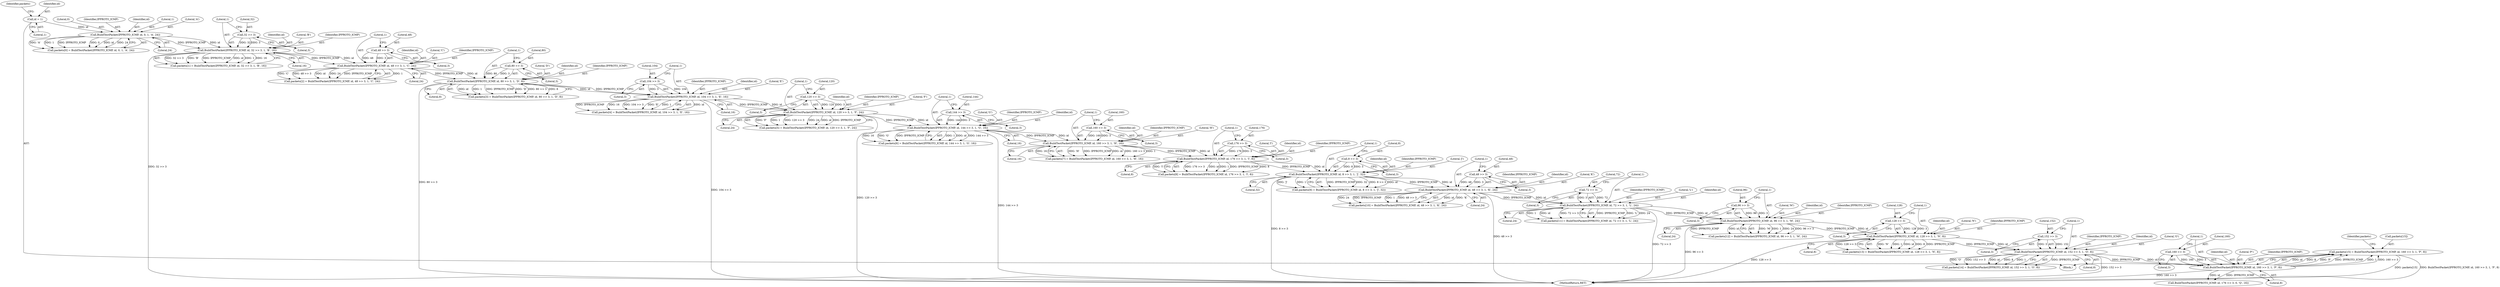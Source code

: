 digraph "0_suricata_4a04f814b15762eb446a5ead4d69d021512df6f8_1@pointer" {
"1000337" [label="(Call,packets[15] = BuildTestPacket(IPPROTO_ICMP, id, 160 >> 3, 1, 'P', 8))"];
"1000341" [label="(Call,BuildTestPacket(IPPROTO_ICMP, id, 160 >> 3, 1, 'P', 8))"];
"1000328" [label="(Call,BuildTestPacket(IPPROTO_ICMP, id, 152 >> 3, 1, 'O', 8))"];
"1000315" [label="(Call,BuildTestPacket(IPPROTO_ICMP, id, 128 >> 3, 1, 'N', 8))"];
"1000302" [label="(Call,BuildTestPacket(IPPROTO_ICMP, id, 96 >> 3, 1, 'M', 24))"];
"1000289" [label="(Call,BuildTestPacket(IPPROTO_ICMP, id, 72 >> 3, 1, 'L', 24))"];
"1000276" [label="(Call,BuildTestPacket(IPPROTO_ICMP, id, 48 >> 3, 1, 'K', 24))"];
"1000263" [label="(Call,BuildTestPacket(IPPROTO_ICMP, id, 8 >> 3, 1, 'J', 32))"];
"1000250" [label="(Call,BuildTestPacket(IPPROTO_ICMP, id, 176 >> 3, 1, 'I', 8))"];
"1000237" [label="(Call,BuildTestPacket(IPPROTO_ICMP, id, 160 >> 3, 1, 'H', 16))"];
"1000224" [label="(Call,BuildTestPacket(IPPROTO_ICMP, id, 144 >> 3, 1, 'G', 16))"];
"1000211" [label="(Call,BuildTestPacket(IPPROTO_ICMP, id, 120 >> 3, 1, 'F', 24))"];
"1000198" [label="(Call,BuildTestPacket(IPPROTO_ICMP, id, 104 >> 3, 1, 'E', 16))"];
"1000185" [label="(Call,BuildTestPacket(IPPROTO_ICMP, id, 80 >> 3, 1, 'D', 8))"];
"1000172" [label="(Call,BuildTestPacket(IPPROTO_ICMP, id, 48 >> 3, 1, 'C', 24))"];
"1000159" [label="(Call,BuildTestPacket(IPPROTO_ICMP, id, 32 >> 3, 1, 'B', 16))"];
"1000148" [label="(Call,BuildTestPacket(IPPROTO_ICMP, id, 0, 1, 'A', 24))"];
"1000135" [label="(Call,id = 1)"];
"1000162" [label="(Call,32 >> 3)"];
"1000175" [label="(Call,48 >> 3)"];
"1000188" [label="(Call,80 >> 3)"];
"1000201" [label="(Call,104 >> 3)"];
"1000214" [label="(Call,120 >> 3)"];
"1000227" [label="(Call,144 >> 3)"];
"1000240" [label="(Call,160 >> 3)"];
"1000253" [label="(Call,176 >> 3)"];
"1000266" [label="(Call,8 >> 3)"];
"1000279" [label="(Call,48 >> 3)"];
"1000292" [label="(Call,72 >> 3)"];
"1000305" [label="(Call,96 >> 3)"];
"1000318" [label="(Call,128 >> 3)"];
"1000331" [label="(Call,152 >> 3)"];
"1000344" [label="(Call,160 >> 3)"];
"1000192" [label="(Literal,'D')"];
"1000172" [label="(Call,BuildTestPacket(IPPROTO_ICMP, id, 48 >> 3, 1, 'C', 24))"];
"1000174" [label="(Identifier,id)"];
"1000293" [label="(Literal,72)"];
"1000317" [label="(Identifier,id)"];
"1000187" [label="(Identifier,id)"];
"1000265" [label="(Identifier,id)"];
"1000309" [label="(Literal,'M')"];
"1000194" [label="(Call,packets[4] = BuildTestPacket(IPPROTO_ICMP, id, 104 >> 3, 1, 'E', 16))"];
"1000175" [label="(Call,48 >> 3)"];
"1000257" [label="(Literal,'I')"];
"1000255" [label="(Literal,3)"];
"1000347" [label="(Literal,1)"];
"1000322" [label="(Literal,'N')"];
"1000277" [label="(Identifier,IPPROTO_ICMP)"];
"1000246" [label="(Call,packets[8] = BuildTestPacket(IPPROTO_ICMP, id, 176 >> 3, 1, 'I', 8))"];
"1000178" [label="(Literal,1)"];
"1000307" [label="(Literal,3)"];
"1000290" [label="(Identifier,IPPROTO_ICMP)"];
"1000269" [label="(Literal,1)"];
"1000346" [label="(Literal,3)"];
"1000144" [label="(Call,packets[0] = BuildTestPacket(IPPROTO_ICMP, id, 0, 1, 'A', 24))"];
"1000216" [label="(Literal,3)"];
"1000151" [label="(Literal,0)"];
"1000165" [label="(Literal,1)"];
"1000213" [label="(Identifier,id)"];
"1000282" [label="(Literal,1)"];
"1000259" [label="(Call,packets[9] = BuildTestPacket(IPPROTO_ICMP, id, 8 >> 3, 1, 'J', 32))"];
"1000202" [label="(Literal,104)"];
"1000239" [label="(Identifier,id)"];
"1000252" [label="(Identifier,id)"];
"1000168" [label="(Call,packets[2] = BuildTestPacket(IPPROTO_ICMP, id, 48 >> 3, 1, 'C', 24))"];
"1000263" [label="(Call,BuildTestPacket(IPPROTO_ICMP, id, 8 >> 3, 1, 'J', 32))"];
"1000224" [label="(Call,BuildTestPacket(IPPROTO_ICMP, id, 144 >> 3, 1, 'G', 16))"];
"1000161" [label="(Identifier,id)"];
"1000352" [label="(Identifier,packets)"];
"1000304" [label="(Identifier,id)"];
"1000217" [label="(Literal,1)"];
"1000186" [label="(Identifier,IPPROTO_ICMP)"];
"1000148" [label="(Call,BuildTestPacket(IPPROTO_ICMP, id, 0, 1, 'A', 24))"];
"1000258" [label="(Literal,8)"];
"1000343" [label="(Identifier,id)"];
"1000176" [label="(Literal,48)"];
"1000267" [label="(Literal,8)"];
"1000306" [label="(Literal,96)"];
"1000220" [label="(Call,packets[6] = BuildTestPacket(IPPROTO_ICMP, id, 144 >> 3, 1, 'G', 16))"];
"1000127" [label="(Block,)"];
"1000341" [label="(Call,BuildTestPacket(IPPROTO_ICMP, id, 160 >> 3, 1, 'P', 8))"];
"1000271" [label="(Literal,32)"];
"1000296" [label="(Literal,'L')"];
"1000336" [label="(Literal,8)"];
"1000243" [label="(Literal,1)"];
"1000295" [label="(Literal,1)"];
"1000199" [label="(Identifier,IPPROTO_ICMP)"];
"1000264" [label="(Identifier,IPPROTO_ICMP)"];
"1000212" [label="(Identifier,IPPROTO_ICMP)"];
"1000280" [label="(Literal,48)"];
"1000190" [label="(Literal,3)"];
"1000200" [label="(Identifier,id)"];
"1000281" [label="(Literal,3)"];
"1000522" [label="(MethodReturn,RET)"];
"1000279" [label="(Call,48 >> 3)"];
"1000240" [label="(Call,160 >> 3)"];
"1000285" [label="(Call,packets[11] = BuildTestPacket(IPPROTO_ICMP, id, 72 >> 3, 1, 'L', 24))"];
"1000278" [label="(Identifier,id)"];
"1000162" [label="(Call,32 >> 3)"];
"1000231" [label="(Literal,'G')"];
"1000140" [label="(Identifier,packets)"];
"1000237" [label="(Call,BuildTestPacket(IPPROTO_ICMP, id, 160 >> 3, 1, 'H', 16))"];
"1000137" [label="(Literal,1)"];
"1000230" [label="(Literal,1)"];
"1000206" [label="(Literal,16)"];
"1000229" [label="(Literal,3)"];
"1000303" [label="(Identifier,IPPROTO_ICMP)"];
"1000276" [label="(Call,BuildTestPacket(IPPROTO_ICMP, id, 48 >> 3, 1, 'K', 24))"];
"1000272" [label="(Call,packets[10] = BuildTestPacket(IPPROTO_ICMP, id, 48 >> 3, 1, 'K', 24))"];
"1000166" [label="(Literal,'B')"];
"1000323" [label="(Literal,8)"];
"1000344" [label="(Call,160 >> 3)"];
"1000292" [label="(Call,72 >> 3)"];
"1000215" [label="(Literal,120)"];
"1000302" [label="(Call,BuildTestPacket(IPPROTO_ICMP, id, 96 >> 3, 1, 'M', 24))"];
"1000315" [label="(Call,BuildTestPacket(IPPROTO_ICMP, id, 128 >> 3, 1, 'N', 8))"];
"1000218" [label="(Literal,'F')"];
"1000185" [label="(Call,BuildTestPacket(IPPROTO_ICMP, id, 80 >> 3, 1, 'D', 8))"];
"1000338" [label="(Call,packets[15])"];
"1000289" [label="(Call,BuildTestPacket(IPPROTO_ICMP, id, 72 >> 3, 1, 'L', 24))"];
"1000205" [label="(Literal,'E')"];
"1000193" [label="(Literal,8)"];
"1000319" [label="(Literal,128)"];
"1000332" [label="(Literal,152)"];
"1000177" [label="(Literal,3)"];
"1000219" [label="(Literal,24)"];
"1000318" [label="(Call,128 >> 3)"];
"1000149" [label="(Identifier,IPPROTO_ICMP)"];
"1000155" [label="(Call,packets[1] = BuildTestPacket(IPPROTO_ICMP, id, 32 >> 3, 1, 'B', 16))"];
"1000329" [label="(Identifier,IPPROTO_ICMP)"];
"1000191" [label="(Literal,1)"];
"1000316" [label="(Identifier,IPPROTO_ICMP)"];
"1000241" [label="(Literal,160)"];
"1000233" [label="(Call,packets[7] = BuildTestPacket(IPPROTO_ICMP, id, 160 >> 3, 1, 'H', 16))"];
"1000135" [label="(Call,id = 1)"];
"1000253" [label="(Call,176 >> 3)"];
"1000201" [label="(Call,104 >> 3)"];
"1000250" [label="(Call,BuildTestPacket(IPPROTO_ICMP, id, 176 >> 3, 1, 'I', 8))"];
"1000245" [label="(Literal,16)"];
"1000159" [label="(Call,BuildTestPacket(IPPROTO_ICMP, id, 32 >> 3, 1, 'B', 16))"];
"1000308" [label="(Literal,1)"];
"1000328" [label="(Call,BuildTestPacket(IPPROTO_ICMP, id, 152 >> 3, 1, 'O', 8))"];
"1000331" [label="(Call,152 >> 3)"];
"1000330" [label="(Identifier,id)"];
"1000297" [label="(Literal,24)"];
"1000232" [label="(Literal,16)"];
"1000294" [label="(Literal,3)"];
"1000270" [label="(Literal,'J')"];
"1000154" [label="(Literal,24)"];
"1000225" [label="(Identifier,IPPROTO_ICMP)"];
"1000349" [label="(Literal,8)"];
"1000298" [label="(Call,packets[12] = BuildTestPacket(IPPROTO_ICMP, id, 96 >> 3, 1, 'M', 24))"];
"1000198" [label="(Call,BuildTestPacket(IPPROTO_ICMP, id, 104 >> 3, 1, 'E', 16))"];
"1000163" [label="(Literal,32)"];
"1000334" [label="(Literal,1)"];
"1000311" [label="(Call,packets[13] = BuildTestPacket(IPPROTO_ICMP, id, 128 >> 3, 1, 'N', 8))"];
"1000227" [label="(Call,144 >> 3)"];
"1000291" [label="(Identifier,id)"];
"1000324" [label="(Call,packets[14] = BuildTestPacket(IPPROTO_ICMP, id, 152 >> 3, 1, 'O', 8))"];
"1000333" [label="(Literal,3)"];
"1000211" [label="(Call,BuildTestPacket(IPPROTO_ICMP, id, 120 >> 3, 1, 'F', 24))"];
"1000256" [label="(Literal,1)"];
"1000354" [label="(Call,BuildTestPacket(IPPROTO_ICMP, id, 176 >> 3, 0, 'Q', 16))"];
"1000150" [label="(Identifier,id)"];
"1000238" [label="(Identifier,IPPROTO_ICMP)"];
"1000179" [label="(Literal,'C')"];
"1000226" [label="(Identifier,id)"];
"1000181" [label="(Call,packets[3] = BuildTestPacket(IPPROTO_ICMP, id, 80 >> 3, 1, 'D', 8))"];
"1000214" [label="(Call,120 >> 3)"];
"1000348" [label="(Literal,'P')"];
"1000188" [label="(Call,80 >> 3)"];
"1000310" [label="(Literal,24)"];
"1000251" [label="(Identifier,IPPROTO_ICMP)"];
"1000254" [label="(Literal,176)"];
"1000283" [label="(Literal,'K')"];
"1000242" [label="(Literal,3)"];
"1000284" [label="(Literal,24)"];
"1000189" [label="(Literal,80)"];
"1000337" [label="(Call,packets[15] = BuildTestPacket(IPPROTO_ICMP, id, 160 >> 3, 1, 'P', 8))"];
"1000152" [label="(Literal,1)"];
"1000153" [label="(Literal,'A')"];
"1000244" [label="(Literal,'H')"];
"1000335" [label="(Literal,'O')"];
"1000173" [label="(Identifier,IPPROTO_ICMP)"];
"1000268" [label="(Literal,3)"];
"1000136" [label="(Identifier,id)"];
"1000164" [label="(Literal,3)"];
"1000305" [label="(Call,96 >> 3)"];
"1000320" [label="(Literal,3)"];
"1000180" [label="(Literal,24)"];
"1000345" [label="(Literal,160)"];
"1000321" [label="(Literal,1)"];
"1000207" [label="(Call,packets[5] = BuildTestPacket(IPPROTO_ICMP, id, 120 >> 3, 1, 'F', 24))"];
"1000203" [label="(Literal,3)"];
"1000204" [label="(Literal,1)"];
"1000160" [label="(Identifier,IPPROTO_ICMP)"];
"1000342" [label="(Identifier,IPPROTO_ICMP)"];
"1000167" [label="(Literal,16)"];
"1000228" [label="(Literal,144)"];
"1000266" [label="(Call,8 >> 3)"];
"1000337" -> "1000127"  [label="AST: "];
"1000337" -> "1000341"  [label="CFG: "];
"1000338" -> "1000337"  [label="AST: "];
"1000341" -> "1000337"  [label="AST: "];
"1000352" -> "1000337"  [label="CFG: "];
"1000337" -> "1000522"  [label="DDG: packets[15]"];
"1000337" -> "1000522"  [label="DDG: BuildTestPacket(IPPROTO_ICMP, id, 160 >> 3, 1, 'P', 8)"];
"1000341" -> "1000337"  [label="DDG: id"];
"1000341" -> "1000337"  [label="DDG: 8"];
"1000341" -> "1000337"  [label="DDG: 'P'"];
"1000341" -> "1000337"  [label="DDG: IPPROTO_ICMP"];
"1000341" -> "1000337"  [label="DDG: 1"];
"1000341" -> "1000337"  [label="DDG: 160 >> 3"];
"1000341" -> "1000349"  [label="CFG: "];
"1000342" -> "1000341"  [label="AST: "];
"1000343" -> "1000341"  [label="AST: "];
"1000344" -> "1000341"  [label="AST: "];
"1000347" -> "1000341"  [label="AST: "];
"1000348" -> "1000341"  [label="AST: "];
"1000349" -> "1000341"  [label="AST: "];
"1000341" -> "1000522"  [label="DDG: 160 >> 3"];
"1000328" -> "1000341"  [label="DDG: IPPROTO_ICMP"];
"1000328" -> "1000341"  [label="DDG: id"];
"1000344" -> "1000341"  [label="DDG: 160"];
"1000344" -> "1000341"  [label="DDG: 3"];
"1000341" -> "1000354"  [label="DDG: IPPROTO_ICMP"];
"1000341" -> "1000354"  [label="DDG: id"];
"1000328" -> "1000324"  [label="AST: "];
"1000328" -> "1000336"  [label="CFG: "];
"1000329" -> "1000328"  [label="AST: "];
"1000330" -> "1000328"  [label="AST: "];
"1000331" -> "1000328"  [label="AST: "];
"1000334" -> "1000328"  [label="AST: "];
"1000335" -> "1000328"  [label="AST: "];
"1000336" -> "1000328"  [label="AST: "];
"1000324" -> "1000328"  [label="CFG: "];
"1000328" -> "1000522"  [label="DDG: 152 >> 3"];
"1000328" -> "1000324"  [label="DDG: IPPROTO_ICMP"];
"1000328" -> "1000324"  [label="DDG: 'O'"];
"1000328" -> "1000324"  [label="DDG: 152 >> 3"];
"1000328" -> "1000324"  [label="DDG: id"];
"1000328" -> "1000324"  [label="DDG: 8"];
"1000328" -> "1000324"  [label="DDG: 1"];
"1000315" -> "1000328"  [label="DDG: IPPROTO_ICMP"];
"1000315" -> "1000328"  [label="DDG: id"];
"1000331" -> "1000328"  [label="DDG: 152"];
"1000331" -> "1000328"  [label="DDG: 3"];
"1000315" -> "1000311"  [label="AST: "];
"1000315" -> "1000323"  [label="CFG: "];
"1000316" -> "1000315"  [label="AST: "];
"1000317" -> "1000315"  [label="AST: "];
"1000318" -> "1000315"  [label="AST: "];
"1000321" -> "1000315"  [label="AST: "];
"1000322" -> "1000315"  [label="AST: "];
"1000323" -> "1000315"  [label="AST: "];
"1000311" -> "1000315"  [label="CFG: "];
"1000315" -> "1000522"  [label="DDG: 128 >> 3"];
"1000315" -> "1000311"  [label="DDG: 'N'"];
"1000315" -> "1000311"  [label="DDG: 1"];
"1000315" -> "1000311"  [label="DDG: id"];
"1000315" -> "1000311"  [label="DDG: 8"];
"1000315" -> "1000311"  [label="DDG: IPPROTO_ICMP"];
"1000315" -> "1000311"  [label="DDG: 128 >> 3"];
"1000302" -> "1000315"  [label="DDG: IPPROTO_ICMP"];
"1000302" -> "1000315"  [label="DDG: id"];
"1000318" -> "1000315"  [label="DDG: 128"];
"1000318" -> "1000315"  [label="DDG: 3"];
"1000302" -> "1000298"  [label="AST: "];
"1000302" -> "1000310"  [label="CFG: "];
"1000303" -> "1000302"  [label="AST: "];
"1000304" -> "1000302"  [label="AST: "];
"1000305" -> "1000302"  [label="AST: "];
"1000308" -> "1000302"  [label="AST: "];
"1000309" -> "1000302"  [label="AST: "];
"1000310" -> "1000302"  [label="AST: "];
"1000298" -> "1000302"  [label="CFG: "];
"1000302" -> "1000522"  [label="DDG: 96 >> 3"];
"1000302" -> "1000298"  [label="DDG: 'M'"];
"1000302" -> "1000298"  [label="DDG: 1"];
"1000302" -> "1000298"  [label="DDG: 24"];
"1000302" -> "1000298"  [label="DDG: 96 >> 3"];
"1000302" -> "1000298"  [label="DDG: IPPROTO_ICMP"];
"1000302" -> "1000298"  [label="DDG: id"];
"1000289" -> "1000302"  [label="DDG: IPPROTO_ICMP"];
"1000289" -> "1000302"  [label="DDG: id"];
"1000305" -> "1000302"  [label="DDG: 96"];
"1000305" -> "1000302"  [label="DDG: 3"];
"1000289" -> "1000285"  [label="AST: "];
"1000289" -> "1000297"  [label="CFG: "];
"1000290" -> "1000289"  [label="AST: "];
"1000291" -> "1000289"  [label="AST: "];
"1000292" -> "1000289"  [label="AST: "];
"1000295" -> "1000289"  [label="AST: "];
"1000296" -> "1000289"  [label="AST: "];
"1000297" -> "1000289"  [label="AST: "];
"1000285" -> "1000289"  [label="CFG: "];
"1000289" -> "1000522"  [label="DDG: 72 >> 3"];
"1000289" -> "1000285"  [label="DDG: IPPROTO_ICMP"];
"1000289" -> "1000285"  [label="DDG: 'L'"];
"1000289" -> "1000285"  [label="DDG: 24"];
"1000289" -> "1000285"  [label="DDG: 1"];
"1000289" -> "1000285"  [label="DDG: id"];
"1000289" -> "1000285"  [label="DDG: 72 >> 3"];
"1000276" -> "1000289"  [label="DDG: IPPROTO_ICMP"];
"1000276" -> "1000289"  [label="DDG: id"];
"1000292" -> "1000289"  [label="DDG: 72"];
"1000292" -> "1000289"  [label="DDG: 3"];
"1000276" -> "1000272"  [label="AST: "];
"1000276" -> "1000284"  [label="CFG: "];
"1000277" -> "1000276"  [label="AST: "];
"1000278" -> "1000276"  [label="AST: "];
"1000279" -> "1000276"  [label="AST: "];
"1000282" -> "1000276"  [label="AST: "];
"1000283" -> "1000276"  [label="AST: "];
"1000284" -> "1000276"  [label="AST: "];
"1000272" -> "1000276"  [label="CFG: "];
"1000276" -> "1000522"  [label="DDG: 48 >> 3"];
"1000276" -> "1000272"  [label="DDG: id"];
"1000276" -> "1000272"  [label="DDG: 'K'"];
"1000276" -> "1000272"  [label="DDG: 24"];
"1000276" -> "1000272"  [label="DDG: IPPROTO_ICMP"];
"1000276" -> "1000272"  [label="DDG: 1"];
"1000276" -> "1000272"  [label="DDG: 48 >> 3"];
"1000263" -> "1000276"  [label="DDG: IPPROTO_ICMP"];
"1000263" -> "1000276"  [label="DDG: id"];
"1000279" -> "1000276"  [label="DDG: 48"];
"1000279" -> "1000276"  [label="DDG: 3"];
"1000263" -> "1000259"  [label="AST: "];
"1000263" -> "1000271"  [label="CFG: "];
"1000264" -> "1000263"  [label="AST: "];
"1000265" -> "1000263"  [label="AST: "];
"1000266" -> "1000263"  [label="AST: "];
"1000269" -> "1000263"  [label="AST: "];
"1000270" -> "1000263"  [label="AST: "];
"1000271" -> "1000263"  [label="AST: "];
"1000259" -> "1000263"  [label="CFG: "];
"1000263" -> "1000522"  [label="DDG: 8 >> 3"];
"1000263" -> "1000259"  [label="DDG: IPPROTO_ICMP"];
"1000263" -> "1000259"  [label="DDG: 32"];
"1000263" -> "1000259"  [label="DDG: 8 >> 3"];
"1000263" -> "1000259"  [label="DDG: id"];
"1000263" -> "1000259"  [label="DDG: 'J'"];
"1000263" -> "1000259"  [label="DDG: 1"];
"1000250" -> "1000263"  [label="DDG: IPPROTO_ICMP"];
"1000250" -> "1000263"  [label="DDG: id"];
"1000266" -> "1000263"  [label="DDG: 8"];
"1000266" -> "1000263"  [label="DDG: 3"];
"1000250" -> "1000246"  [label="AST: "];
"1000250" -> "1000258"  [label="CFG: "];
"1000251" -> "1000250"  [label="AST: "];
"1000252" -> "1000250"  [label="AST: "];
"1000253" -> "1000250"  [label="AST: "];
"1000256" -> "1000250"  [label="AST: "];
"1000257" -> "1000250"  [label="AST: "];
"1000258" -> "1000250"  [label="AST: "];
"1000246" -> "1000250"  [label="CFG: "];
"1000250" -> "1000246"  [label="DDG: 176 >> 3"];
"1000250" -> "1000246"  [label="DDG: id"];
"1000250" -> "1000246"  [label="DDG: 1"];
"1000250" -> "1000246"  [label="DDG: IPPROTO_ICMP"];
"1000250" -> "1000246"  [label="DDG: 8"];
"1000250" -> "1000246"  [label="DDG: 'I'"];
"1000237" -> "1000250"  [label="DDG: IPPROTO_ICMP"];
"1000237" -> "1000250"  [label="DDG: id"];
"1000253" -> "1000250"  [label="DDG: 176"];
"1000253" -> "1000250"  [label="DDG: 3"];
"1000237" -> "1000233"  [label="AST: "];
"1000237" -> "1000245"  [label="CFG: "];
"1000238" -> "1000237"  [label="AST: "];
"1000239" -> "1000237"  [label="AST: "];
"1000240" -> "1000237"  [label="AST: "];
"1000243" -> "1000237"  [label="AST: "];
"1000244" -> "1000237"  [label="AST: "];
"1000245" -> "1000237"  [label="AST: "];
"1000233" -> "1000237"  [label="CFG: "];
"1000237" -> "1000233"  [label="DDG: 'H'"];
"1000237" -> "1000233"  [label="DDG: IPPROTO_ICMP"];
"1000237" -> "1000233"  [label="DDG: id"];
"1000237" -> "1000233"  [label="DDG: 160 >> 3"];
"1000237" -> "1000233"  [label="DDG: 1"];
"1000237" -> "1000233"  [label="DDG: 16"];
"1000224" -> "1000237"  [label="DDG: IPPROTO_ICMP"];
"1000224" -> "1000237"  [label="DDG: id"];
"1000240" -> "1000237"  [label="DDG: 160"];
"1000240" -> "1000237"  [label="DDG: 3"];
"1000224" -> "1000220"  [label="AST: "];
"1000224" -> "1000232"  [label="CFG: "];
"1000225" -> "1000224"  [label="AST: "];
"1000226" -> "1000224"  [label="AST: "];
"1000227" -> "1000224"  [label="AST: "];
"1000230" -> "1000224"  [label="AST: "];
"1000231" -> "1000224"  [label="AST: "];
"1000232" -> "1000224"  [label="AST: "];
"1000220" -> "1000224"  [label="CFG: "];
"1000224" -> "1000522"  [label="DDG: 144 >> 3"];
"1000224" -> "1000220"  [label="DDG: 1"];
"1000224" -> "1000220"  [label="DDG: id"];
"1000224" -> "1000220"  [label="DDG: 144 >> 3"];
"1000224" -> "1000220"  [label="DDG: 16"];
"1000224" -> "1000220"  [label="DDG: 'G'"];
"1000224" -> "1000220"  [label="DDG: IPPROTO_ICMP"];
"1000211" -> "1000224"  [label="DDG: IPPROTO_ICMP"];
"1000211" -> "1000224"  [label="DDG: id"];
"1000227" -> "1000224"  [label="DDG: 144"];
"1000227" -> "1000224"  [label="DDG: 3"];
"1000211" -> "1000207"  [label="AST: "];
"1000211" -> "1000219"  [label="CFG: "];
"1000212" -> "1000211"  [label="AST: "];
"1000213" -> "1000211"  [label="AST: "];
"1000214" -> "1000211"  [label="AST: "];
"1000217" -> "1000211"  [label="AST: "];
"1000218" -> "1000211"  [label="AST: "];
"1000219" -> "1000211"  [label="AST: "];
"1000207" -> "1000211"  [label="CFG: "];
"1000211" -> "1000522"  [label="DDG: 120 >> 3"];
"1000211" -> "1000207"  [label="DDG: 'F'"];
"1000211" -> "1000207"  [label="DDG: 1"];
"1000211" -> "1000207"  [label="DDG: 120 >> 3"];
"1000211" -> "1000207"  [label="DDG: 24"];
"1000211" -> "1000207"  [label="DDG: id"];
"1000211" -> "1000207"  [label="DDG: IPPROTO_ICMP"];
"1000198" -> "1000211"  [label="DDG: IPPROTO_ICMP"];
"1000198" -> "1000211"  [label="DDG: id"];
"1000214" -> "1000211"  [label="DDG: 120"];
"1000214" -> "1000211"  [label="DDG: 3"];
"1000198" -> "1000194"  [label="AST: "];
"1000198" -> "1000206"  [label="CFG: "];
"1000199" -> "1000198"  [label="AST: "];
"1000200" -> "1000198"  [label="AST: "];
"1000201" -> "1000198"  [label="AST: "];
"1000204" -> "1000198"  [label="AST: "];
"1000205" -> "1000198"  [label="AST: "];
"1000206" -> "1000198"  [label="AST: "];
"1000194" -> "1000198"  [label="CFG: "];
"1000198" -> "1000522"  [label="DDG: 104 >> 3"];
"1000198" -> "1000194"  [label="DDG: id"];
"1000198" -> "1000194"  [label="DDG: IPPROTO_ICMP"];
"1000198" -> "1000194"  [label="DDG: 16"];
"1000198" -> "1000194"  [label="DDG: 104 >> 3"];
"1000198" -> "1000194"  [label="DDG: 'E'"];
"1000198" -> "1000194"  [label="DDG: 1"];
"1000185" -> "1000198"  [label="DDG: IPPROTO_ICMP"];
"1000185" -> "1000198"  [label="DDG: id"];
"1000201" -> "1000198"  [label="DDG: 104"];
"1000201" -> "1000198"  [label="DDG: 3"];
"1000185" -> "1000181"  [label="AST: "];
"1000185" -> "1000193"  [label="CFG: "];
"1000186" -> "1000185"  [label="AST: "];
"1000187" -> "1000185"  [label="AST: "];
"1000188" -> "1000185"  [label="AST: "];
"1000191" -> "1000185"  [label="AST: "];
"1000192" -> "1000185"  [label="AST: "];
"1000193" -> "1000185"  [label="AST: "];
"1000181" -> "1000185"  [label="CFG: "];
"1000185" -> "1000522"  [label="DDG: 80 >> 3"];
"1000185" -> "1000181"  [label="DDG: id"];
"1000185" -> "1000181"  [label="DDG: 1"];
"1000185" -> "1000181"  [label="DDG: IPPROTO_ICMP"];
"1000185" -> "1000181"  [label="DDG: 'D'"];
"1000185" -> "1000181"  [label="DDG: 80 >> 3"];
"1000185" -> "1000181"  [label="DDG: 8"];
"1000172" -> "1000185"  [label="DDG: IPPROTO_ICMP"];
"1000172" -> "1000185"  [label="DDG: id"];
"1000188" -> "1000185"  [label="DDG: 80"];
"1000188" -> "1000185"  [label="DDG: 3"];
"1000172" -> "1000168"  [label="AST: "];
"1000172" -> "1000180"  [label="CFG: "];
"1000173" -> "1000172"  [label="AST: "];
"1000174" -> "1000172"  [label="AST: "];
"1000175" -> "1000172"  [label="AST: "];
"1000178" -> "1000172"  [label="AST: "];
"1000179" -> "1000172"  [label="AST: "];
"1000180" -> "1000172"  [label="AST: "];
"1000168" -> "1000172"  [label="CFG: "];
"1000172" -> "1000168"  [label="DDG: 1"];
"1000172" -> "1000168"  [label="DDG: 'C'"];
"1000172" -> "1000168"  [label="DDG: 48 >> 3"];
"1000172" -> "1000168"  [label="DDG: id"];
"1000172" -> "1000168"  [label="DDG: 24"];
"1000172" -> "1000168"  [label="DDG: IPPROTO_ICMP"];
"1000159" -> "1000172"  [label="DDG: IPPROTO_ICMP"];
"1000159" -> "1000172"  [label="DDG: id"];
"1000175" -> "1000172"  [label="DDG: 48"];
"1000175" -> "1000172"  [label="DDG: 3"];
"1000159" -> "1000155"  [label="AST: "];
"1000159" -> "1000167"  [label="CFG: "];
"1000160" -> "1000159"  [label="AST: "];
"1000161" -> "1000159"  [label="AST: "];
"1000162" -> "1000159"  [label="AST: "];
"1000165" -> "1000159"  [label="AST: "];
"1000166" -> "1000159"  [label="AST: "];
"1000167" -> "1000159"  [label="AST: "];
"1000155" -> "1000159"  [label="CFG: "];
"1000159" -> "1000522"  [label="DDG: 32 >> 3"];
"1000159" -> "1000155"  [label="DDG: 32 >> 3"];
"1000159" -> "1000155"  [label="DDG: 'B'"];
"1000159" -> "1000155"  [label="DDG: IPPROTO_ICMP"];
"1000159" -> "1000155"  [label="DDG: id"];
"1000159" -> "1000155"  [label="DDG: 1"];
"1000159" -> "1000155"  [label="DDG: 16"];
"1000148" -> "1000159"  [label="DDG: IPPROTO_ICMP"];
"1000148" -> "1000159"  [label="DDG: id"];
"1000162" -> "1000159"  [label="DDG: 32"];
"1000162" -> "1000159"  [label="DDG: 3"];
"1000148" -> "1000144"  [label="AST: "];
"1000148" -> "1000154"  [label="CFG: "];
"1000149" -> "1000148"  [label="AST: "];
"1000150" -> "1000148"  [label="AST: "];
"1000151" -> "1000148"  [label="AST: "];
"1000152" -> "1000148"  [label="AST: "];
"1000153" -> "1000148"  [label="AST: "];
"1000154" -> "1000148"  [label="AST: "];
"1000144" -> "1000148"  [label="CFG: "];
"1000148" -> "1000144"  [label="DDG: 'A'"];
"1000148" -> "1000144"  [label="DDG: 1"];
"1000148" -> "1000144"  [label="DDG: IPPROTO_ICMP"];
"1000148" -> "1000144"  [label="DDG: 0"];
"1000148" -> "1000144"  [label="DDG: id"];
"1000148" -> "1000144"  [label="DDG: 24"];
"1000135" -> "1000148"  [label="DDG: id"];
"1000135" -> "1000127"  [label="AST: "];
"1000135" -> "1000137"  [label="CFG: "];
"1000136" -> "1000135"  [label="AST: "];
"1000137" -> "1000135"  [label="AST: "];
"1000140" -> "1000135"  [label="CFG: "];
"1000162" -> "1000164"  [label="CFG: "];
"1000163" -> "1000162"  [label="AST: "];
"1000164" -> "1000162"  [label="AST: "];
"1000165" -> "1000162"  [label="CFG: "];
"1000175" -> "1000177"  [label="CFG: "];
"1000176" -> "1000175"  [label="AST: "];
"1000177" -> "1000175"  [label="AST: "];
"1000178" -> "1000175"  [label="CFG: "];
"1000188" -> "1000190"  [label="CFG: "];
"1000189" -> "1000188"  [label="AST: "];
"1000190" -> "1000188"  [label="AST: "];
"1000191" -> "1000188"  [label="CFG: "];
"1000201" -> "1000203"  [label="CFG: "];
"1000202" -> "1000201"  [label="AST: "];
"1000203" -> "1000201"  [label="AST: "];
"1000204" -> "1000201"  [label="CFG: "];
"1000214" -> "1000216"  [label="CFG: "];
"1000215" -> "1000214"  [label="AST: "];
"1000216" -> "1000214"  [label="AST: "];
"1000217" -> "1000214"  [label="CFG: "];
"1000227" -> "1000229"  [label="CFG: "];
"1000228" -> "1000227"  [label="AST: "];
"1000229" -> "1000227"  [label="AST: "];
"1000230" -> "1000227"  [label="CFG: "];
"1000240" -> "1000242"  [label="CFG: "];
"1000241" -> "1000240"  [label="AST: "];
"1000242" -> "1000240"  [label="AST: "];
"1000243" -> "1000240"  [label="CFG: "];
"1000253" -> "1000255"  [label="CFG: "];
"1000254" -> "1000253"  [label="AST: "];
"1000255" -> "1000253"  [label="AST: "];
"1000256" -> "1000253"  [label="CFG: "];
"1000266" -> "1000268"  [label="CFG: "];
"1000267" -> "1000266"  [label="AST: "];
"1000268" -> "1000266"  [label="AST: "];
"1000269" -> "1000266"  [label="CFG: "];
"1000279" -> "1000281"  [label="CFG: "];
"1000280" -> "1000279"  [label="AST: "];
"1000281" -> "1000279"  [label="AST: "];
"1000282" -> "1000279"  [label="CFG: "];
"1000292" -> "1000294"  [label="CFG: "];
"1000293" -> "1000292"  [label="AST: "];
"1000294" -> "1000292"  [label="AST: "];
"1000295" -> "1000292"  [label="CFG: "];
"1000305" -> "1000307"  [label="CFG: "];
"1000306" -> "1000305"  [label="AST: "];
"1000307" -> "1000305"  [label="AST: "];
"1000308" -> "1000305"  [label="CFG: "];
"1000318" -> "1000320"  [label="CFG: "];
"1000319" -> "1000318"  [label="AST: "];
"1000320" -> "1000318"  [label="AST: "];
"1000321" -> "1000318"  [label="CFG: "];
"1000331" -> "1000333"  [label="CFG: "];
"1000332" -> "1000331"  [label="AST: "];
"1000333" -> "1000331"  [label="AST: "];
"1000334" -> "1000331"  [label="CFG: "];
"1000344" -> "1000346"  [label="CFG: "];
"1000345" -> "1000344"  [label="AST: "];
"1000346" -> "1000344"  [label="AST: "];
"1000347" -> "1000344"  [label="CFG: "];
}
